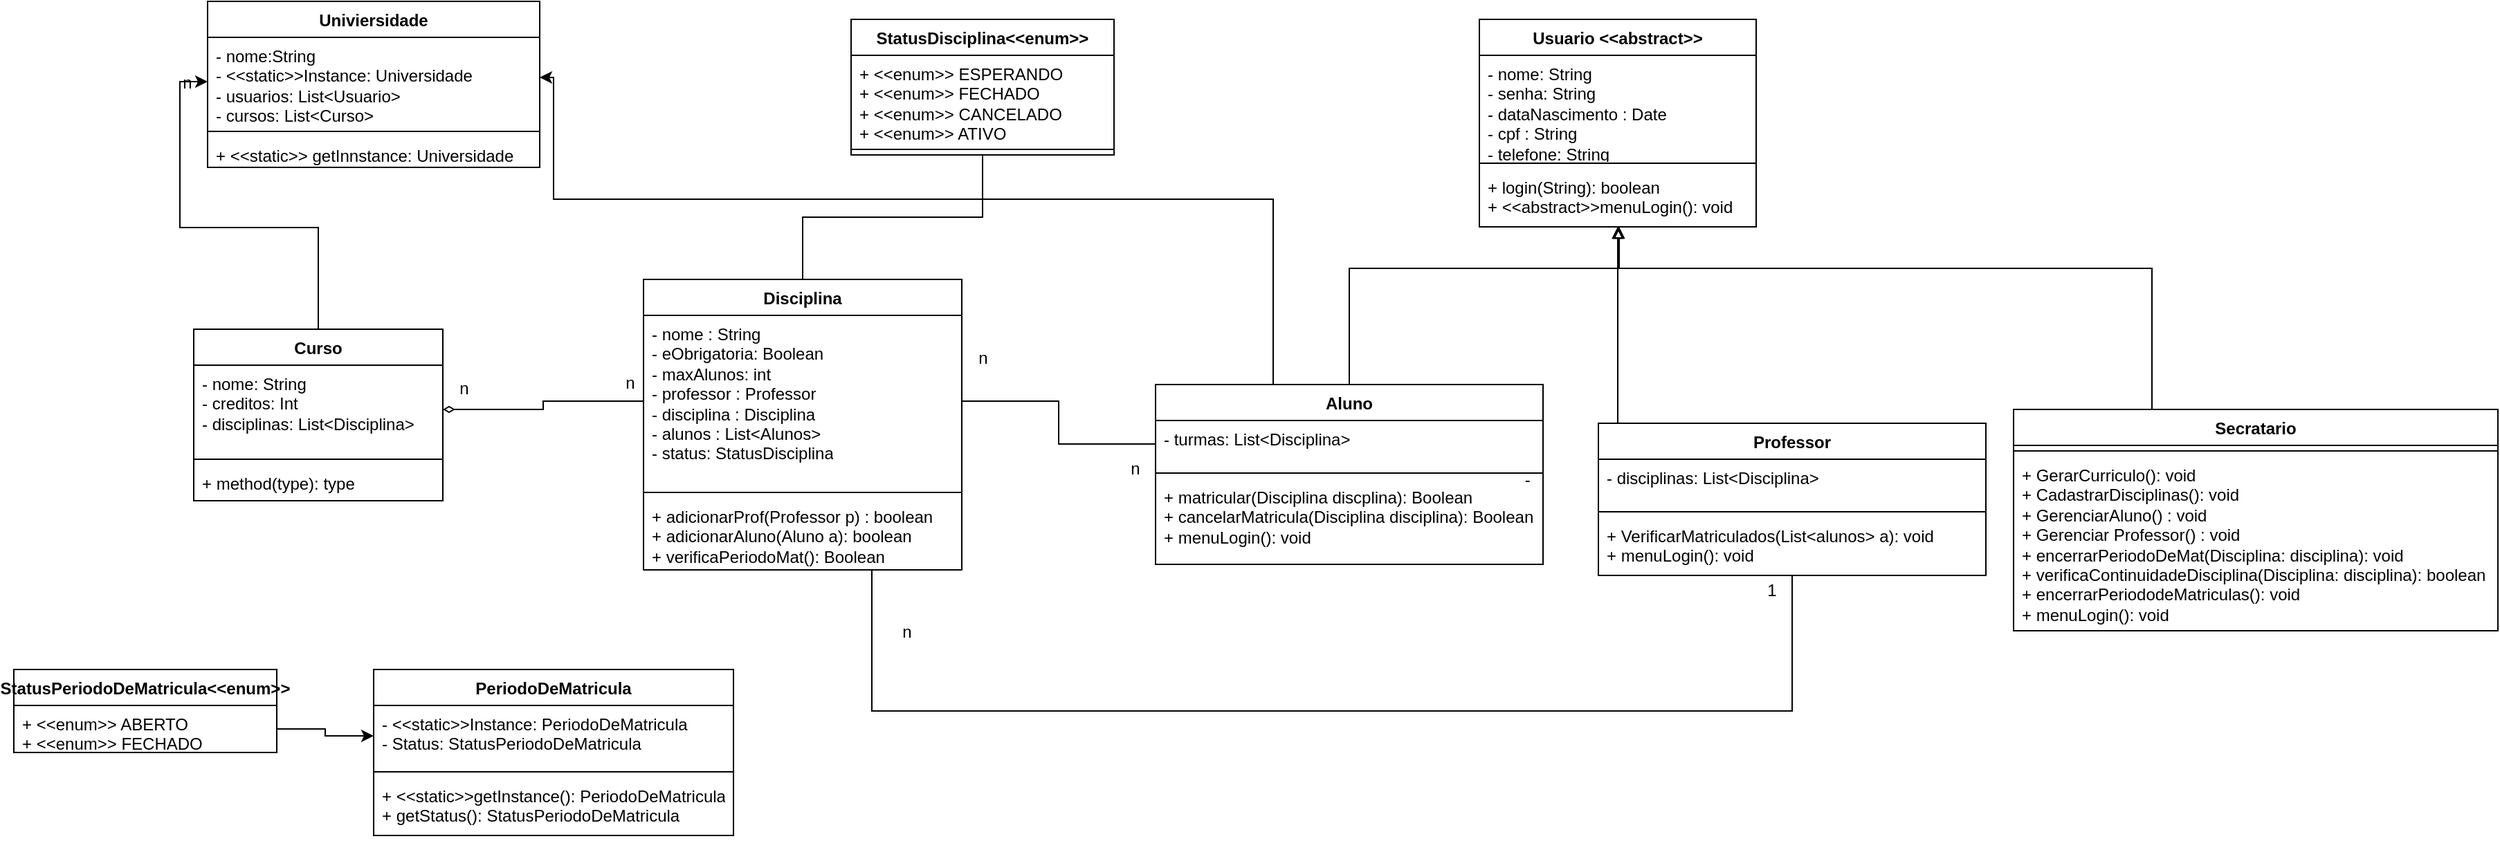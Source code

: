 <mxfile version="21.3.7" type="device">
  <diagram name="Página-1" id="A6Nziyx6I6ZekGtQeBus">
    <mxGraphModel dx="1410" dy="2028" grid="1" gridSize="10" guides="1" tooltips="1" connect="1" arrows="1" fold="1" page="1" pageScale="1" pageWidth="827" pageHeight="1169" math="0" shadow="0">
      <root>
        <mxCell id="0" />
        <mxCell id="1" parent="0" />
        <mxCell id="XNwFwsFVzcUq8IYY0MSn-39" value="Disciplina" style="swimlane;fontStyle=1;align=center;verticalAlign=top;childLayout=stackLayout;horizontal=1;startSize=26;horizontalStack=0;resizeParent=1;resizeParentMax=0;resizeLast=0;collapsible=1;marginBottom=0;whiteSpace=wrap;html=1;" parent="1" vertex="1">
          <mxGeometry x="715" y="168" width="230" height="210" as="geometry" />
        </mxCell>
        <mxCell id="XNwFwsFVzcUq8IYY0MSn-40" value="- nome : String&lt;br style=&quot;border-color: var(--border-color);&quot;&gt;- eObrigatoria: Boolean&lt;br&gt;- maxAlunos: int&lt;br&gt;- professor : Professor&lt;br&gt;- disciplina : Disciplina&lt;br&gt;- alunos : List&amp;lt;Alunos&amp;gt;&lt;br&gt;- status: StatusDisciplina" style="text;strokeColor=none;fillColor=none;align=left;verticalAlign=top;spacingLeft=4;spacingRight=4;overflow=hidden;rotatable=0;points=[[0,0.5],[1,0.5]];portConstraint=eastwest;whiteSpace=wrap;html=1;" parent="XNwFwsFVzcUq8IYY0MSn-39" vertex="1">
          <mxGeometry y="26" width="230" height="124" as="geometry" />
        </mxCell>
        <mxCell id="XNwFwsFVzcUq8IYY0MSn-41" value="" style="line;strokeWidth=1;fillColor=none;align=left;verticalAlign=middle;spacingTop=-1;spacingLeft=3;spacingRight=3;rotatable=0;labelPosition=right;points=[];portConstraint=eastwest;strokeColor=inherit;" parent="XNwFwsFVzcUq8IYY0MSn-39" vertex="1">
          <mxGeometry y="150" width="230" height="8" as="geometry" />
        </mxCell>
        <mxCell id="XNwFwsFVzcUq8IYY0MSn-42" value="+ adicionarProf(Professor p) : boolean&lt;br&gt;+ adicionarAluno(Aluno a): boolean&lt;br&gt;+ verificaPeriodoMat(): Boolean" style="text;strokeColor=none;fillColor=none;align=left;verticalAlign=top;spacingLeft=4;spacingRight=4;overflow=hidden;rotatable=0;points=[[0,0.5],[1,0.5]];portConstraint=eastwest;whiteSpace=wrap;html=1;" parent="XNwFwsFVzcUq8IYY0MSn-39" vertex="1">
          <mxGeometry y="158" width="230" height="52" as="geometry" />
        </mxCell>
        <mxCell id="XNwFwsFVzcUq8IYY0MSn-49" value="n" style="text;html=1;align=center;verticalAlign=middle;resizable=0;points=[];autosize=1;strokeColor=none;fillColor=none;" parent="1" vertex="1">
          <mxGeometry x="370" y="11" width="30" height="30" as="geometry" />
        </mxCell>
        <mxCell id="XNwFwsFVzcUq8IYY0MSn-66" style="edgeStyle=orthogonalEdgeStyle;rounded=0;orthogonalLoop=1;jettySize=auto;html=1;endArrow=block;endFill=0;exitX=0.5;exitY=0;exitDx=0;exitDy=0;" parent="1" source="XNwFwsFVzcUq8IYY0MSn-67" target="XNwFwsFVzcUq8IYY0MSn-74" edge="1">
          <mxGeometry relative="1" as="geometry">
            <Array as="points">
              <mxPoint x="1805" y="262" />
              <mxPoint x="1805" y="160" />
              <mxPoint x="1420" y="160" />
            </Array>
          </mxGeometry>
        </mxCell>
        <mxCell id="XNwFwsFVzcUq8IYY0MSn-67" value="Secratario" style="swimlane;fontStyle=1;align=center;verticalAlign=top;childLayout=stackLayout;horizontal=1;startSize=26;horizontalStack=0;resizeParent=1;resizeParentMax=0;resizeLast=0;collapsible=1;marginBottom=0;whiteSpace=wrap;html=1;" parent="1" vertex="1">
          <mxGeometry x="1705" y="262" width="350" height="160" as="geometry" />
        </mxCell>
        <mxCell id="XNwFwsFVzcUq8IYY0MSn-69" value="" style="line;strokeWidth=1;fillColor=none;align=left;verticalAlign=middle;spacingTop=-1;spacingLeft=3;spacingRight=3;rotatable=0;labelPosition=right;points=[];portConstraint=eastwest;strokeColor=inherit;" parent="XNwFwsFVzcUq8IYY0MSn-67" vertex="1">
          <mxGeometry y="26" width="350" height="8" as="geometry" />
        </mxCell>
        <mxCell id="XNwFwsFVzcUq8IYY0MSn-70" value="+ GerarCurriculo(): void&lt;br&gt;+ CadastrarDisciplinas(): void&lt;br&gt;+ GerenciarAluno() : void&lt;br&gt;+ Gerenciar Professor() : void&lt;br&gt;+ encerrarPeriodoDeMat(Disciplina: disciplina): void&lt;br&gt;+ verificaContinuidadeDisciplina(Disciplina: disciplina): boolean&lt;br&gt;+ encerrarPeriododeMatriculas(): void&lt;br&gt;+ menuLogin(): void" style="text;strokeColor=none;fillColor=none;align=left;verticalAlign=top;spacingLeft=4;spacingRight=4;overflow=hidden;rotatable=0;points=[[0,0.5],[1,0.5]];portConstraint=eastwest;whiteSpace=wrap;html=1;" parent="XNwFwsFVzcUq8IYY0MSn-67" vertex="1">
          <mxGeometry y="34" width="350" height="126" as="geometry" />
        </mxCell>
        <mxCell id="XNwFwsFVzcUq8IYY0MSn-71" value="Usuario &amp;lt;&amp;lt;abstract&amp;gt;&amp;gt;" style="swimlane;fontStyle=1;align=center;verticalAlign=top;childLayout=stackLayout;horizontal=1;startSize=26;horizontalStack=0;resizeParent=1;resizeParentMax=0;resizeLast=0;collapsible=1;marginBottom=0;whiteSpace=wrap;html=1;" parent="1" vertex="1">
          <mxGeometry x="1319" y="-20" width="200" height="150" as="geometry" />
        </mxCell>
        <mxCell id="XNwFwsFVzcUq8IYY0MSn-72" value="- nome: String&lt;br&gt;- senha: String&lt;br&gt;- dataNascimento : Date&lt;br&gt;- cpf : String&lt;br&gt;- telefone: String" style="text;strokeColor=none;fillColor=none;align=left;verticalAlign=top;spacingLeft=4;spacingRight=4;overflow=hidden;rotatable=0;points=[[0,0.5],[1,0.5]];portConstraint=eastwest;whiteSpace=wrap;html=1;" parent="XNwFwsFVzcUq8IYY0MSn-71" vertex="1">
          <mxGeometry y="26" width="200" height="74" as="geometry" />
        </mxCell>
        <mxCell id="XNwFwsFVzcUq8IYY0MSn-73" value="" style="line;strokeWidth=1;fillColor=none;align=left;verticalAlign=middle;spacingTop=-1;spacingLeft=3;spacingRight=3;rotatable=0;labelPosition=right;points=[];portConstraint=eastwest;strokeColor=inherit;" parent="XNwFwsFVzcUq8IYY0MSn-71" vertex="1">
          <mxGeometry y="100" width="200" height="8" as="geometry" />
        </mxCell>
        <mxCell id="XNwFwsFVzcUq8IYY0MSn-74" value="+ login(String): boolean&lt;br&gt;+ &amp;lt;&amp;lt;abstract&amp;gt;&amp;gt;menuLogin(): void" style="text;strokeColor=none;fillColor=none;align=left;verticalAlign=top;spacingLeft=4;spacingRight=4;overflow=hidden;rotatable=0;points=[[0,0.5],[1,0.5]];portConstraint=eastwest;whiteSpace=wrap;html=1;" parent="XNwFwsFVzcUq8IYY0MSn-71" vertex="1">
          <mxGeometry y="108" width="200" height="42" as="geometry" />
        </mxCell>
        <mxCell id="XNwFwsFVzcUq8IYY0MSn-77" value="n" style="text;html=1;align=center;verticalAlign=middle;resizable=0;points=[];autosize=1;strokeColor=none;fillColor=none;" parent="1" vertex="1">
          <mxGeometry x="945" y="210" width="30" height="30" as="geometry" />
        </mxCell>
        <mxCell id="XNwFwsFVzcUq8IYY0MSn-78" value="n" style="text;html=1;align=center;verticalAlign=middle;resizable=0;points=[];autosize=1;strokeColor=none;fillColor=none;" parent="1" vertex="1">
          <mxGeometry x="1055" y="290" width="30" height="30" as="geometry" />
        </mxCell>
        <mxCell id="XNwFwsFVzcUq8IYY0MSn-81" value="n" style="text;html=1;align=center;verticalAlign=middle;resizable=0;points=[];autosize=1;strokeColor=none;fillColor=none;" parent="1" vertex="1">
          <mxGeometry x="890" y="408" width="30" height="30" as="geometry" />
        </mxCell>
        <mxCell id="xEQoK2qNsYIxzToRfZGO-2" value="-&amp;nbsp;" style="text;html=1;align=center;verticalAlign=middle;resizable=0;points=[];autosize=1;strokeColor=none;fillColor=none;" parent="1" vertex="1">
          <mxGeometry x="1340" y="298" width="30" height="30" as="geometry" />
        </mxCell>
        <mxCell id="xEQoK2qNsYIxzToRfZGO-8" style="edgeStyle=orthogonalEdgeStyle;rounded=0;orthogonalLoop=1;jettySize=auto;html=1;endArrow=block;endFill=0;" parent="1" source="xEQoK2qNsYIxzToRfZGO-3" target="XNwFwsFVzcUq8IYY0MSn-74" edge="1">
          <mxGeometry relative="1" as="geometry">
            <Array as="points">
              <mxPoint x="1419" y="180" />
              <mxPoint x="1419" y="180" />
            </Array>
          </mxGeometry>
        </mxCell>
        <mxCell id="xEQoK2qNsYIxzToRfZGO-20" style="edgeStyle=orthogonalEdgeStyle;rounded=0;orthogonalLoop=1;jettySize=auto;html=1;endArrow=none;endFill=0;" parent="1" source="xEQoK2qNsYIxzToRfZGO-3" target="XNwFwsFVzcUq8IYY0MSn-42" edge="1">
          <mxGeometry relative="1" as="geometry">
            <Array as="points">
              <mxPoint x="1545" y="480" />
              <mxPoint x="880" y="480" />
            </Array>
          </mxGeometry>
        </mxCell>
        <mxCell id="xEQoK2qNsYIxzToRfZGO-3" value="Professor" style="swimlane;fontStyle=1;align=center;verticalAlign=top;childLayout=stackLayout;horizontal=1;startSize=26;horizontalStack=0;resizeParent=1;resizeParentMax=0;resizeLast=0;collapsible=1;marginBottom=0;whiteSpace=wrap;html=1;" parent="1" vertex="1">
          <mxGeometry x="1405" y="272" width="280" height="110" as="geometry" />
        </mxCell>
        <mxCell id="xEQoK2qNsYIxzToRfZGO-4" value="- disciplinas: List&amp;lt;Disciplina&amp;gt;" style="text;strokeColor=none;fillColor=none;align=left;verticalAlign=top;spacingLeft=4;spacingRight=4;overflow=hidden;rotatable=0;points=[[0,0.5],[1,0.5]];portConstraint=eastwest;whiteSpace=wrap;html=1;" parent="xEQoK2qNsYIxzToRfZGO-3" vertex="1">
          <mxGeometry y="26" width="280" height="34" as="geometry" />
        </mxCell>
        <mxCell id="xEQoK2qNsYIxzToRfZGO-5" value="" style="line;strokeWidth=1;fillColor=none;align=left;verticalAlign=middle;spacingTop=-1;spacingLeft=3;spacingRight=3;rotatable=0;labelPosition=right;points=[];portConstraint=eastwest;strokeColor=inherit;" parent="xEQoK2qNsYIxzToRfZGO-3" vertex="1">
          <mxGeometry y="60" width="280" height="8" as="geometry" />
        </mxCell>
        <mxCell id="xEQoK2qNsYIxzToRfZGO-6" value="+ VerificarMatriculados(List&amp;lt;alunos&amp;gt; a): void&lt;br&gt;+ menuLogin(): void" style="text;strokeColor=none;fillColor=none;align=left;verticalAlign=top;spacingLeft=4;spacingRight=4;overflow=hidden;rotatable=0;points=[[0,0.5],[1,0.5]];portConstraint=eastwest;whiteSpace=wrap;html=1;" parent="xEQoK2qNsYIxzToRfZGO-3" vertex="1">
          <mxGeometry y="68" width="280" height="42" as="geometry" />
        </mxCell>
        <mxCell id="xEQoK2qNsYIxzToRfZGO-16" style="edgeStyle=orthogonalEdgeStyle;rounded=0;orthogonalLoop=1;jettySize=auto;html=1;endArrow=block;endFill=0;" parent="1" source="xEQoK2qNsYIxzToRfZGO-12" target="XNwFwsFVzcUq8IYY0MSn-74" edge="1">
          <mxGeometry relative="1" as="geometry">
            <Array as="points">
              <mxPoint x="1225" y="160" />
              <mxPoint x="1419" y="160" />
            </Array>
          </mxGeometry>
        </mxCell>
        <mxCell id="-pdLIEkr_Kw57WMRZcwJ-25" style="edgeStyle=orthogonalEdgeStyle;rounded=0;orthogonalLoop=1;jettySize=auto;html=1;" parent="1" source="xEQoK2qNsYIxzToRfZGO-12" target="-pdLIEkr_Kw57WMRZcwJ-17" edge="1">
          <mxGeometry relative="1" as="geometry">
            <Array as="points">
              <mxPoint x="1170" y="110" />
              <mxPoint x="650" y="110" />
              <mxPoint x="650" y="22" />
            </Array>
          </mxGeometry>
        </mxCell>
        <mxCell id="xEQoK2qNsYIxzToRfZGO-12" value="Aluno" style="swimlane;fontStyle=1;align=center;verticalAlign=top;childLayout=stackLayout;horizontal=1;startSize=26;horizontalStack=0;resizeParent=1;resizeParentMax=0;resizeLast=0;collapsible=1;marginBottom=0;whiteSpace=wrap;html=1;" parent="1" vertex="1">
          <mxGeometry x="1085" y="244" width="280" height="130" as="geometry" />
        </mxCell>
        <mxCell id="xEQoK2qNsYIxzToRfZGO-13" value="- turmas: List&amp;lt;Disciplina&amp;gt;" style="text;strokeColor=none;fillColor=none;align=left;verticalAlign=top;spacingLeft=4;spacingRight=4;overflow=hidden;rotatable=0;points=[[0,0.5],[1,0.5]];portConstraint=eastwest;whiteSpace=wrap;html=1;" parent="xEQoK2qNsYIxzToRfZGO-12" vertex="1">
          <mxGeometry y="26" width="280" height="34" as="geometry" />
        </mxCell>
        <mxCell id="xEQoK2qNsYIxzToRfZGO-14" value="" style="line;strokeWidth=1;fillColor=none;align=left;verticalAlign=middle;spacingTop=-1;spacingLeft=3;spacingRight=3;rotatable=0;labelPosition=right;points=[];portConstraint=eastwest;strokeColor=inherit;" parent="xEQoK2qNsYIxzToRfZGO-12" vertex="1">
          <mxGeometry y="60" width="280" height="8" as="geometry" />
        </mxCell>
        <mxCell id="xEQoK2qNsYIxzToRfZGO-15" value="+ matricular(Disciplina discplina): Boolean&lt;br&gt;+ cancelarMatricula(Disciplina disciplina): Boolean&lt;br&gt;+ menuLogin(): void" style="text;strokeColor=none;fillColor=none;align=left;verticalAlign=top;spacingLeft=4;spacingRight=4;overflow=hidden;rotatable=0;points=[[0,0.5],[1,0.5]];portConstraint=eastwest;whiteSpace=wrap;html=1;" parent="xEQoK2qNsYIxzToRfZGO-12" vertex="1">
          <mxGeometry y="68" width="280" height="62" as="geometry" />
        </mxCell>
        <mxCell id="xEQoK2qNsYIxzToRfZGO-17" style="edgeStyle=orthogonalEdgeStyle;rounded=0;orthogonalLoop=1;jettySize=auto;html=1;entryX=0;entryY=0.5;entryDx=0;entryDy=0;endArrow=none;endFill=0;" parent="1" source="XNwFwsFVzcUq8IYY0MSn-40" target="xEQoK2qNsYIxzToRfZGO-13" edge="1">
          <mxGeometry relative="1" as="geometry" />
        </mxCell>
        <mxCell id="xEQoK2qNsYIxzToRfZGO-21" value="n" style="text;html=1;align=center;verticalAlign=middle;resizable=0;points=[];autosize=1;strokeColor=none;fillColor=none;" parent="1" vertex="1">
          <mxGeometry x="570" y="232" width="30" height="30" as="geometry" />
        </mxCell>
        <mxCell id="xEQoK2qNsYIxzToRfZGO-23" style="edgeStyle=orthogonalEdgeStyle;rounded=0;orthogonalLoop=1;jettySize=auto;html=1;endArrow=diamondThin;endFill=0;" parent="1" source="XNwFwsFVzcUq8IYY0MSn-40" target="-pdLIEkr_Kw57WMRZcwJ-21" edge="1">
          <mxGeometry relative="1" as="geometry">
            <mxPoint x="594" y="244" as="targetPoint" />
          </mxGeometry>
        </mxCell>
        <mxCell id="xEQoK2qNsYIxzToRfZGO-25" value="n" style="text;html=1;align=center;verticalAlign=middle;resizable=0;points=[];autosize=1;strokeColor=none;fillColor=none;" parent="1" vertex="1">
          <mxGeometry x="690" y="228" width="30" height="30" as="geometry" />
        </mxCell>
        <mxCell id="xEQoK2qNsYIxzToRfZGO-31" style="edgeStyle=orthogonalEdgeStyle;rounded=0;orthogonalLoop=1;jettySize=auto;html=1;endArrow=none;endFill=0;" parent="1" source="xEQoK2qNsYIxzToRfZGO-27" target="XNwFwsFVzcUq8IYY0MSn-39" edge="1">
          <mxGeometry relative="1" as="geometry" />
        </mxCell>
        <mxCell id="xEQoK2qNsYIxzToRfZGO-27" value="StatusDisciplina&amp;lt;&amp;lt;enum&amp;gt;&amp;gt;" style="swimlane;fontStyle=1;align=center;verticalAlign=top;childLayout=stackLayout;horizontal=1;startSize=26;horizontalStack=0;resizeParent=1;resizeParentMax=0;resizeLast=0;collapsible=1;marginBottom=0;whiteSpace=wrap;html=1;" parent="1" vertex="1">
          <mxGeometry x="865" y="-20" width="190" height="98" as="geometry" />
        </mxCell>
        <mxCell id="xEQoK2qNsYIxzToRfZGO-28" value="+ &amp;lt;&amp;lt;enum&amp;gt;&amp;gt; ESPERANDO&lt;br&gt;+ &amp;lt;&amp;lt;enum&amp;gt;&amp;gt; FECHADO&lt;br&gt;+ &amp;lt;&amp;lt;enum&amp;gt;&amp;gt; CANCELADO&lt;br&gt;+ &amp;lt;&amp;lt;enum&amp;gt;&amp;gt; ATIVO" style="text;strokeColor=none;fillColor=none;align=left;verticalAlign=top;spacingLeft=4;spacingRight=4;overflow=hidden;rotatable=0;points=[[0,0.5],[1,0.5]];portConstraint=eastwest;whiteSpace=wrap;html=1;" parent="xEQoK2qNsYIxzToRfZGO-27" vertex="1">
          <mxGeometry y="26" width="190" height="64" as="geometry" />
        </mxCell>
        <mxCell id="xEQoK2qNsYIxzToRfZGO-29" value="" style="line;strokeWidth=1;fillColor=none;align=left;verticalAlign=middle;spacingTop=-1;spacingLeft=3;spacingRight=3;rotatable=0;labelPosition=right;points=[];portConstraint=eastwest;strokeColor=inherit;" parent="xEQoK2qNsYIxzToRfZGO-27" vertex="1">
          <mxGeometry y="90" width="190" height="8" as="geometry" />
        </mxCell>
        <mxCell id="xEQoK2qNsYIxzToRfZGO-32" value="1" style="text;html=1;align=center;verticalAlign=middle;resizable=0;points=[];autosize=1;strokeColor=none;fillColor=none;" parent="1" vertex="1">
          <mxGeometry x="1515" y="378" width="30" height="30" as="geometry" />
        </mxCell>
        <mxCell id="-pdLIEkr_Kw57WMRZcwJ-1" value="StatusPeriodoDeMatricula&amp;lt;&amp;lt;enum&amp;gt;&amp;gt;" style="swimlane;fontStyle=1;align=center;verticalAlign=top;childLayout=stackLayout;horizontal=1;startSize=26;horizontalStack=0;resizeParent=1;resizeParentMax=0;resizeLast=0;collapsible=1;marginBottom=0;whiteSpace=wrap;html=1;" parent="1" vertex="1">
          <mxGeometry x="260" y="450" width="190" height="60" as="geometry" />
        </mxCell>
        <mxCell id="-pdLIEkr_Kw57WMRZcwJ-2" value="+ &amp;lt;&amp;lt;enum&amp;gt;&amp;gt; ABERTO&lt;br&gt;+ &amp;lt;&amp;lt;enum&amp;gt;&amp;gt; FECHADO&lt;br&gt;" style="text;strokeColor=none;fillColor=none;align=left;verticalAlign=top;spacingLeft=4;spacingRight=4;overflow=hidden;rotatable=0;points=[[0,0.5],[1,0.5]];portConstraint=eastwest;whiteSpace=wrap;html=1;" parent="-pdLIEkr_Kw57WMRZcwJ-1" vertex="1">
          <mxGeometry y="26" width="190" height="34" as="geometry" />
        </mxCell>
        <mxCell id="-pdLIEkr_Kw57WMRZcwJ-4" value="PeriodoDeMatricula" style="swimlane;fontStyle=1;align=center;verticalAlign=top;childLayout=stackLayout;horizontal=1;startSize=26;horizontalStack=0;resizeParent=1;resizeParentMax=0;resizeLast=0;collapsible=1;marginBottom=0;whiteSpace=wrap;html=1;" parent="1" vertex="1">
          <mxGeometry x="520" y="450" width="260" height="120" as="geometry" />
        </mxCell>
        <mxCell id="-pdLIEkr_Kw57WMRZcwJ-5" value="- &amp;lt;&amp;lt;static&amp;gt;&amp;gt;Instance: PeriodoDeMatricula&lt;br&gt;- Status: StatusPeriodoDeMatricula" style="text;strokeColor=none;fillColor=none;align=left;verticalAlign=top;spacingLeft=4;spacingRight=4;overflow=hidden;rotatable=0;points=[[0,0.5],[1,0.5]];portConstraint=eastwest;whiteSpace=wrap;html=1;" parent="-pdLIEkr_Kw57WMRZcwJ-4" vertex="1">
          <mxGeometry y="26" width="260" height="44" as="geometry" />
        </mxCell>
        <mxCell id="-pdLIEkr_Kw57WMRZcwJ-6" value="" style="line;strokeWidth=1;fillColor=none;align=left;verticalAlign=middle;spacingTop=-1;spacingLeft=3;spacingRight=3;rotatable=0;labelPosition=right;points=[];portConstraint=eastwest;strokeColor=inherit;" parent="-pdLIEkr_Kw57WMRZcwJ-4" vertex="1">
          <mxGeometry y="70" width="260" height="8" as="geometry" />
        </mxCell>
        <mxCell id="-pdLIEkr_Kw57WMRZcwJ-7" value="+ &amp;lt;&amp;lt;static&amp;gt;&amp;gt;getInstance(): PeriodoDeMatricula&lt;br&gt;+ getStatus(): StatusPeriodoDeMatricula" style="text;strokeColor=none;fillColor=none;align=left;verticalAlign=top;spacingLeft=4;spacingRight=4;overflow=hidden;rotatable=0;points=[[0,0.5],[1,0.5]];portConstraint=eastwest;whiteSpace=wrap;html=1;" parent="-pdLIEkr_Kw57WMRZcwJ-4" vertex="1">
          <mxGeometry y="78" width="260" height="42" as="geometry" />
        </mxCell>
        <mxCell id="-pdLIEkr_Kw57WMRZcwJ-9" style="edgeStyle=orthogonalEdgeStyle;rounded=0;orthogonalLoop=1;jettySize=auto;html=1;exitX=1;exitY=0.5;exitDx=0;exitDy=0;" parent="1" source="-pdLIEkr_Kw57WMRZcwJ-2" target="-pdLIEkr_Kw57WMRZcwJ-5" edge="1">
          <mxGeometry relative="1" as="geometry" />
        </mxCell>
        <mxCell id="-pdLIEkr_Kw57WMRZcwJ-16" value="Univiersidade" style="swimlane;fontStyle=1;align=center;verticalAlign=top;childLayout=stackLayout;horizontal=1;startSize=26;horizontalStack=0;resizeParent=1;resizeParentMax=0;resizeLast=0;collapsible=1;marginBottom=0;whiteSpace=wrap;html=1;" parent="1" vertex="1">
          <mxGeometry x="400" y="-33" width="240" height="120" as="geometry" />
        </mxCell>
        <mxCell id="-pdLIEkr_Kw57WMRZcwJ-17" value="- nome:String&lt;br&gt;- &amp;lt;&amp;lt;static&amp;gt;&amp;gt;Instance: Universidade&lt;br&gt;- usuarios: List&amp;lt;Usuario&amp;gt;&lt;br&gt;- cursos: List&amp;lt;Curso&amp;gt;" style="text;strokeColor=none;fillColor=none;align=left;verticalAlign=top;spacingLeft=4;spacingRight=4;overflow=hidden;rotatable=0;points=[[0,0.5],[1,0.5]];portConstraint=eastwest;whiteSpace=wrap;html=1;" parent="-pdLIEkr_Kw57WMRZcwJ-16" vertex="1">
          <mxGeometry y="26" width="240" height="64" as="geometry" />
        </mxCell>
        <mxCell id="-pdLIEkr_Kw57WMRZcwJ-18" value="" style="line;strokeWidth=1;fillColor=none;align=left;verticalAlign=middle;spacingTop=-1;spacingLeft=3;spacingRight=3;rotatable=0;labelPosition=right;points=[];portConstraint=eastwest;strokeColor=inherit;" parent="-pdLIEkr_Kw57WMRZcwJ-16" vertex="1">
          <mxGeometry y="90" width="240" height="8" as="geometry" />
        </mxCell>
        <mxCell id="-pdLIEkr_Kw57WMRZcwJ-19" value="+ &amp;lt;&amp;lt;static&amp;gt;&amp;gt; getInnstance: Universidade" style="text;strokeColor=none;fillColor=none;align=left;verticalAlign=top;spacingLeft=4;spacingRight=4;overflow=hidden;rotatable=0;points=[[0,0.5],[1,0.5]];portConstraint=eastwest;whiteSpace=wrap;html=1;" parent="-pdLIEkr_Kw57WMRZcwJ-16" vertex="1">
          <mxGeometry y="98" width="240" height="22" as="geometry" />
        </mxCell>
        <mxCell id="-pdLIEkr_Kw57WMRZcwJ-24" style="edgeStyle=orthogonalEdgeStyle;rounded=0;orthogonalLoop=1;jettySize=auto;html=1;" parent="1" source="-pdLIEkr_Kw57WMRZcwJ-20" target="-pdLIEkr_Kw57WMRZcwJ-17" edge="1">
          <mxGeometry relative="1" as="geometry" />
        </mxCell>
        <mxCell id="-pdLIEkr_Kw57WMRZcwJ-20" value="Curso" style="swimlane;fontStyle=1;align=center;verticalAlign=top;childLayout=stackLayout;horizontal=1;startSize=26;horizontalStack=0;resizeParent=1;resizeParentMax=0;resizeLast=0;collapsible=1;marginBottom=0;whiteSpace=wrap;html=1;" parent="1" vertex="1">
          <mxGeometry x="390" y="204" width="180" height="124" as="geometry" />
        </mxCell>
        <mxCell id="-pdLIEkr_Kw57WMRZcwJ-21" value="- nome: String&lt;br&gt;- creditos: Int&lt;br&gt;- disciplinas: List&amp;lt;Disciplina&amp;gt;" style="text;strokeColor=none;fillColor=none;align=left;verticalAlign=top;spacingLeft=4;spacingRight=4;overflow=hidden;rotatable=0;points=[[0,0.5],[1,0.5]];portConstraint=eastwest;whiteSpace=wrap;html=1;" parent="-pdLIEkr_Kw57WMRZcwJ-20" vertex="1">
          <mxGeometry y="26" width="180" height="64" as="geometry" />
        </mxCell>
        <mxCell id="-pdLIEkr_Kw57WMRZcwJ-22" value="" style="line;strokeWidth=1;fillColor=none;align=left;verticalAlign=middle;spacingTop=-1;spacingLeft=3;spacingRight=3;rotatable=0;labelPosition=right;points=[];portConstraint=eastwest;strokeColor=inherit;" parent="-pdLIEkr_Kw57WMRZcwJ-20" vertex="1">
          <mxGeometry y="90" width="180" height="8" as="geometry" />
        </mxCell>
        <mxCell id="-pdLIEkr_Kw57WMRZcwJ-23" value="+ method(type): type" style="text;strokeColor=none;fillColor=none;align=left;verticalAlign=top;spacingLeft=4;spacingRight=4;overflow=hidden;rotatable=0;points=[[0,0.5],[1,0.5]];portConstraint=eastwest;whiteSpace=wrap;html=1;" parent="-pdLIEkr_Kw57WMRZcwJ-20" vertex="1">
          <mxGeometry y="98" width="180" height="26" as="geometry" />
        </mxCell>
      </root>
    </mxGraphModel>
  </diagram>
</mxfile>
